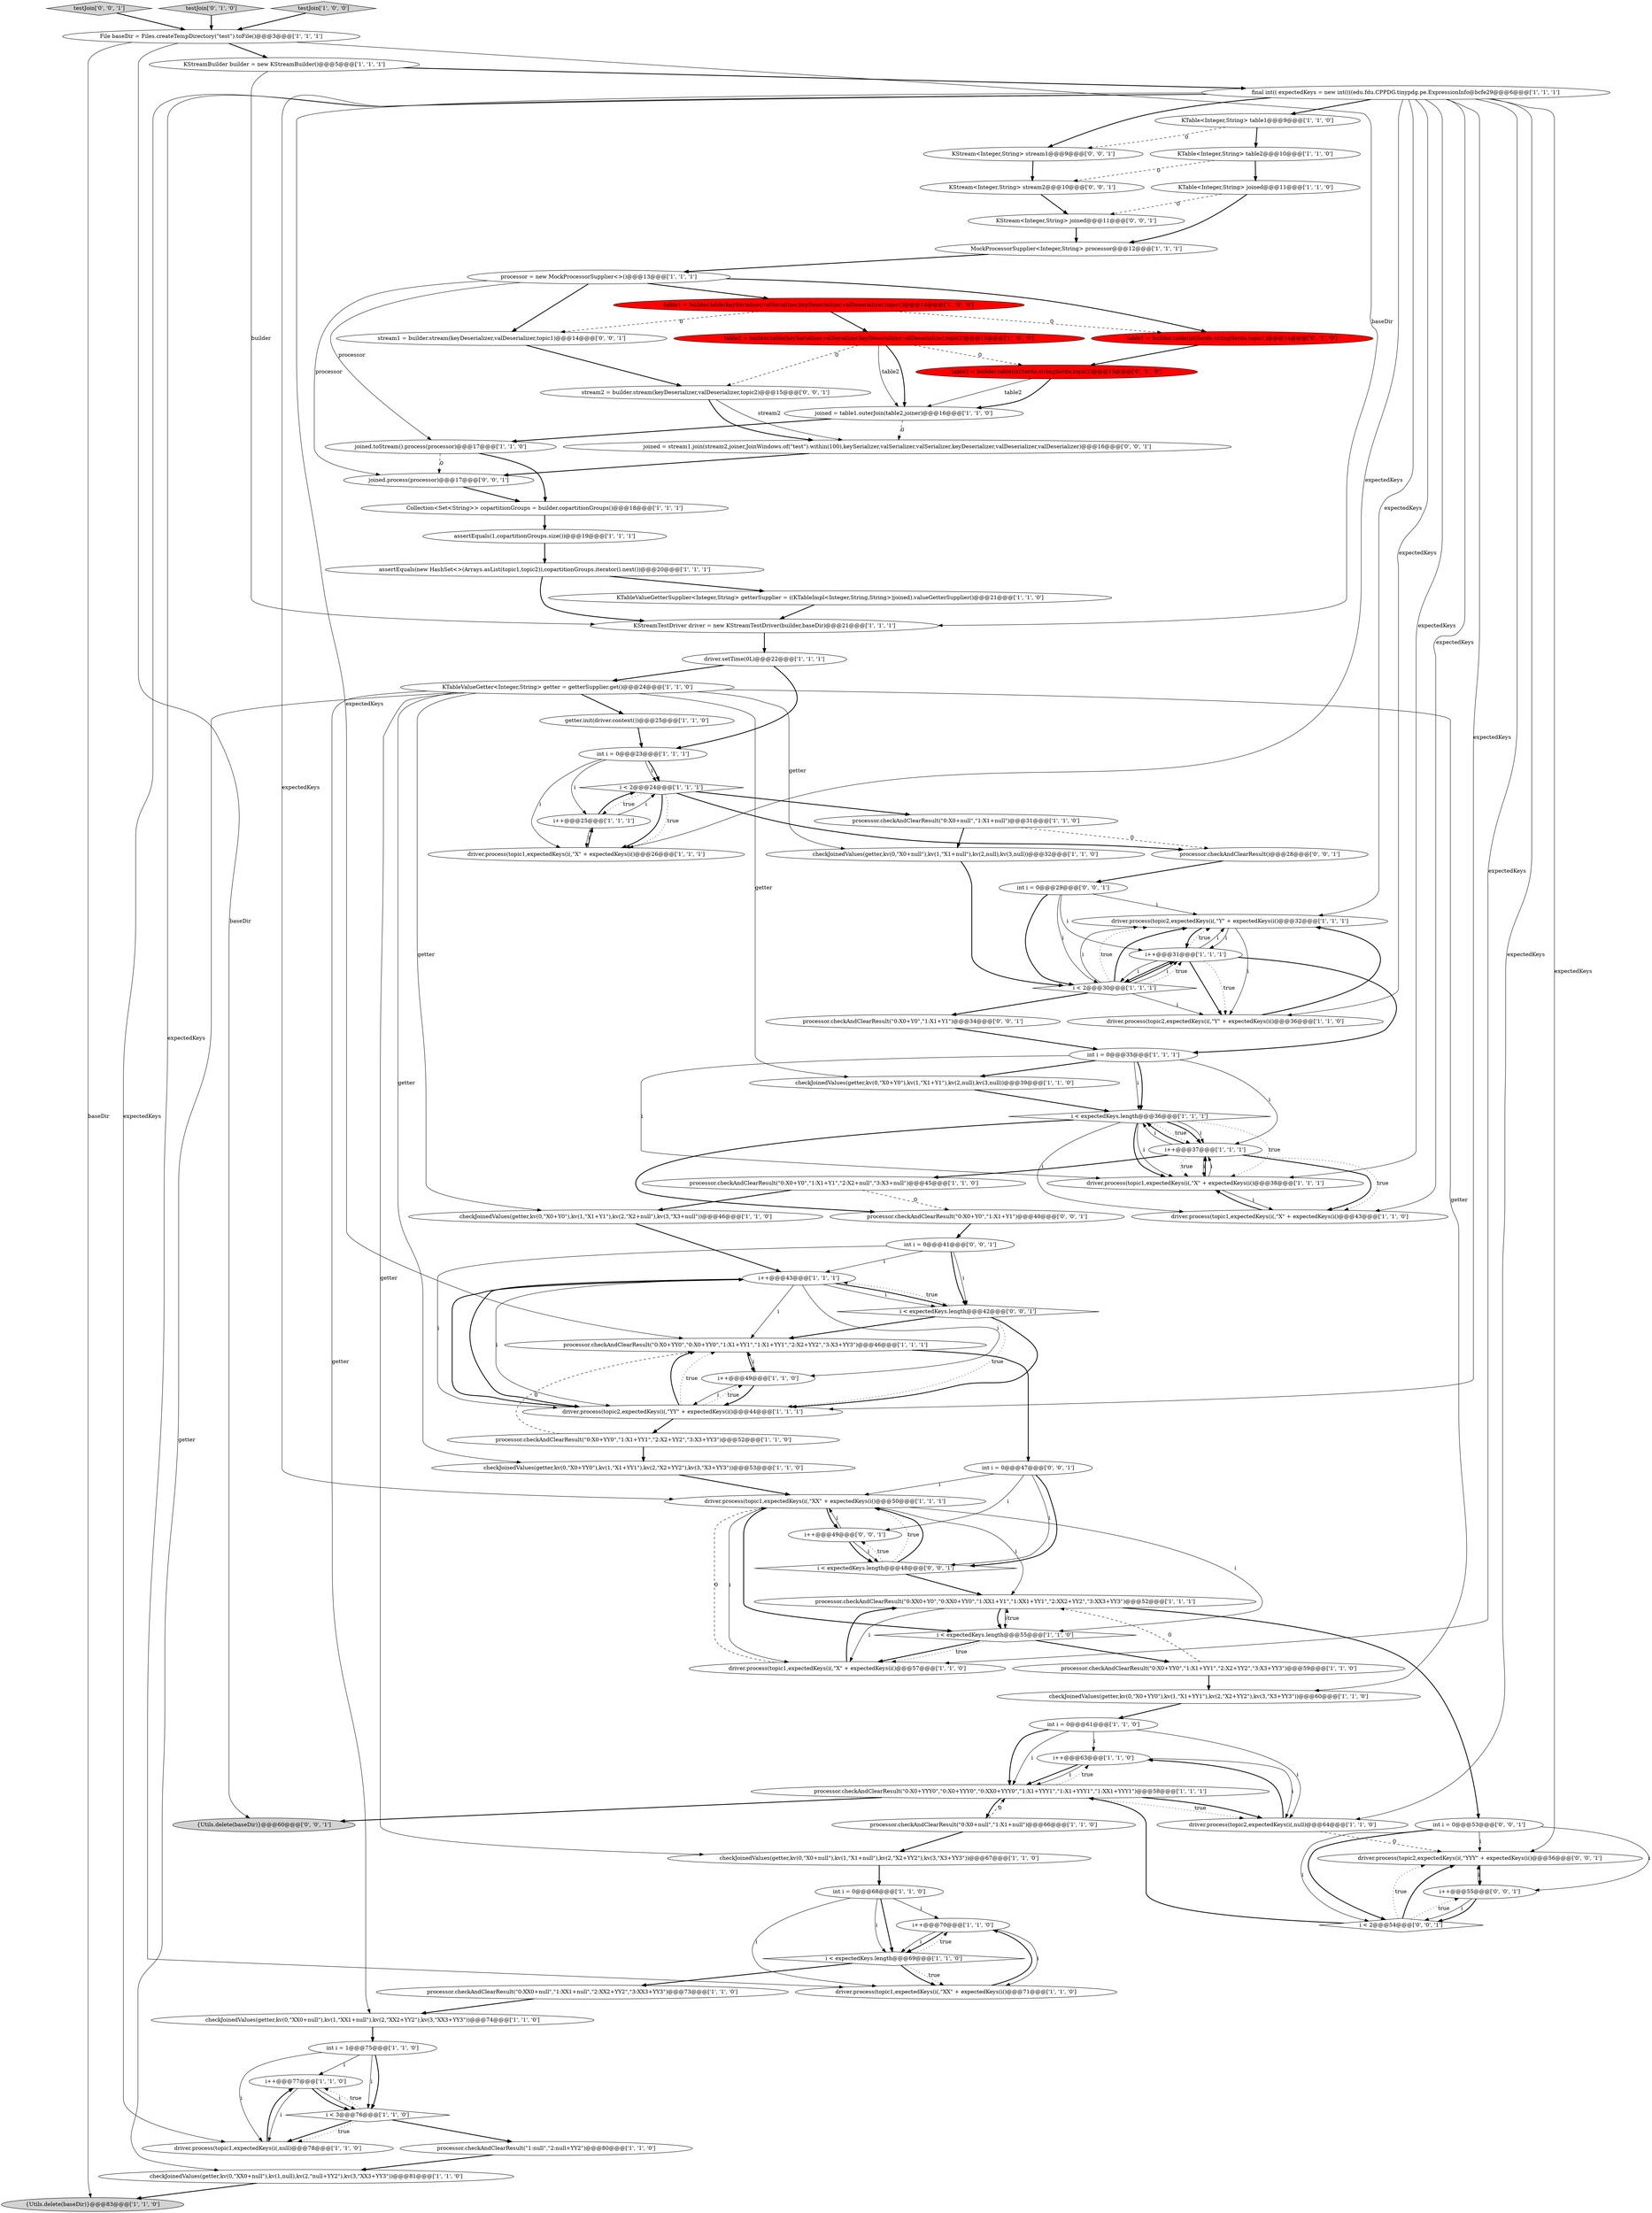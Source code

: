 digraph {
3 [style = filled, label = "i++@@@43@@@['1', '1', '1']", fillcolor = white, shape = ellipse image = "AAA0AAABBB1BBB"];
78 [style = filled, label = "joined.process(processor)@@@17@@@['0', '0', '1']", fillcolor = white, shape = ellipse image = "AAA0AAABBB3BBB"];
40 [style = filled, label = "processor.checkAndClearResult(\"0:XX0+Y0\",\"0:XX0+YY0\",\"1:XX1+Y1\",\"1:XX1+YY1\",\"2:XX2+YY2\",\"3:XX3+YY3\")@@@52@@@['1', '1', '1']", fillcolor = white, shape = ellipse image = "AAA0AAABBB1BBB"];
15 [style = filled, label = "checkJoinedValues(getter,kv(0,\"X0+null\"),kv(1,\"X1+null\"),kv(2,null),kv(3,null))@@@32@@@['1', '1', '0']", fillcolor = white, shape = ellipse image = "AAA0AAABBB1BBB"];
45 [style = filled, label = "joined.toStream().process(processor)@@@17@@@['1', '1', '0']", fillcolor = white, shape = ellipse image = "AAA0AAABBB1BBB"];
4 [style = filled, label = "i++@@@70@@@['1', '1', '0']", fillcolor = white, shape = ellipse image = "AAA0AAABBB1BBB"];
69 [style = filled, label = "processor.checkAndClearResult(\"0:X0+YY0\",\"0:X0+YY0\",\"1:X1+YY1\",\"1:X1+YY1\",\"2:X2+YY2\",\"3:X3+YY3\")@@@46@@@['1', '1', '1']", fillcolor = white, shape = ellipse image = "AAA0AAABBB1BBB"];
49 [style = filled, label = "checkJoinedValues(getter,kv(0,\"X0+YY0\"),kv(1,\"X1+YY1\"),kv(2,\"X2+YY2\"),kv(3,\"X3+YY3\"))@@@60@@@['1', '1', '0']", fillcolor = white, shape = ellipse image = "AAA0AAABBB1BBB"];
2 [style = filled, label = "Collection<Set<String>> copartitionGroups = builder.copartitionGroups()@@@18@@@['1', '1', '1']", fillcolor = white, shape = ellipse image = "AAA0AAABBB1BBB"];
22 [style = filled, label = "driver.process(topic1,expectedKeys(i(,\"XX\" + expectedKeys(i()@@@71@@@['1', '1', '0']", fillcolor = white, shape = ellipse image = "AAA0AAABBB1BBB"];
66 [style = filled, label = "int i = 1@@@75@@@['1', '1', '0']", fillcolor = white, shape = ellipse image = "AAA0AAABBB1BBB"];
23 [style = filled, label = "table2 = builder.table(keySerializer,valSerializer,keyDeserializer,valDeserializer,topic2)@@@15@@@['1', '0', '0']", fillcolor = red, shape = ellipse image = "AAA1AAABBB1BBB"];
70 [style = filled, label = "table2 = builder.table(intSerde,stringSerde,topic2)@@@15@@@['0', '1', '0']", fillcolor = red, shape = ellipse image = "AAA1AAABBB2BBB"];
56 [style = filled, label = "int i = 0@@@35@@@['1', '1', '1']", fillcolor = white, shape = ellipse image = "AAA0AAABBB1BBB"];
86 [style = filled, label = "{Utils.delete(baseDir)}@@@60@@@['0', '0', '1']", fillcolor = lightgray, shape = ellipse image = "AAA0AAABBB3BBB"];
82 [style = filled, label = "int i = 0@@@41@@@['0', '0', '1']", fillcolor = white, shape = ellipse image = "AAA0AAABBB3BBB"];
61 [style = filled, label = "processor.checkAndClearResult(\"0:X0+YY0\",\"1:X1+YY1\",\"2:X2+YY2\",\"3:X3+YY3\")@@@52@@@['1', '1', '0']", fillcolor = white, shape = ellipse image = "AAA0AAABBB1BBB"];
72 [style = filled, label = "table1 = builder.table(intSerde,stringSerde,topic1)@@@14@@@['0', '1', '0']", fillcolor = red, shape = ellipse image = "AAA1AAABBB2BBB"];
28 [style = filled, label = "driver.process(topic1,expectedKeys(i(,\"XX\" + expectedKeys(i()@@@50@@@['1', '1', '1']", fillcolor = white, shape = ellipse image = "AAA0AAABBB1BBB"];
12 [style = filled, label = "final int(( expectedKeys = new int((((edu.fdu.CPPDG.tinypdg.pe.ExpressionInfo@bcfe29@@@6@@@['1', '1', '1']", fillcolor = white, shape = ellipse image = "AAA0AAABBB1BBB"];
13 [style = filled, label = "processor.checkAndClearResult(\"0:X0+Y0\",\"1:X1+Y1\",\"2:X2+null\",\"3:X3+null\")@@@45@@@['1', '1', '0']", fillcolor = white, shape = ellipse image = "AAA0AAABBB1BBB"];
25 [style = filled, label = "i < expectedKeys.length@@@36@@@['1', '1', '1']", fillcolor = white, shape = diamond image = "AAA0AAABBB1BBB"];
26 [style = filled, label = "assertEquals(1,copartitionGroups.size())@@@19@@@['1', '1', '1']", fillcolor = white, shape = ellipse image = "AAA0AAABBB1BBB"];
38 [style = filled, label = "i++@@@37@@@['1', '1', '1']", fillcolor = white, shape = ellipse image = "AAA0AAABBB1BBB"];
46 [style = filled, label = "i++@@@31@@@['1', '1', '1']", fillcolor = white, shape = ellipse image = "AAA0AAABBB1BBB"];
0 [style = filled, label = "KTableValueGetter<Integer,String> getter = getterSupplier.get()@@@24@@@['1', '1', '0']", fillcolor = white, shape = ellipse image = "AAA0AAABBB1BBB"];
50 [style = filled, label = "joined = table1.outerJoin(table2,joiner)@@@16@@@['1', '1', '0']", fillcolor = white, shape = ellipse image = "AAA0AAABBB1BBB"];
39 [style = filled, label = "i++@@@63@@@['1', '1', '0']", fillcolor = white, shape = ellipse image = "AAA0AAABBB1BBB"];
67 [style = filled, label = "File baseDir = Files.createTempDirectory(\"test\").toFile()@@@3@@@['1', '1', '1']", fillcolor = white, shape = ellipse image = "AAA0AAABBB1BBB"];
58 [style = filled, label = "processor.checkAndClearResult(\"0:X0+null\",\"1:X1+null\")@@@66@@@['1', '1', '0']", fillcolor = white, shape = ellipse image = "AAA0AAABBB1BBB"];
32 [style = filled, label = "driver.process(topic2,expectedKeys(i(,\"Y\" + expectedKeys(i()@@@32@@@['1', '1', '1']", fillcolor = white, shape = ellipse image = "AAA0AAABBB1BBB"];
68 [style = filled, label = "i++@@@77@@@['1', '1', '0']", fillcolor = white, shape = ellipse image = "AAA0AAABBB1BBB"];
73 [style = filled, label = "joined = stream1.join(stream2,joiner,JoinWindows.of(\"test\").within(100),keySerializer,valSerializer,valSerializer,keyDeserializer,valDeserializer,valDeserializer)@@@16@@@['0', '0', '1']", fillcolor = white, shape = ellipse image = "AAA0AAABBB3BBB"];
54 [style = filled, label = "checkJoinedValues(getter,kv(0,\"X0+YY0\"),kv(1,\"X1+YY1\"),kv(2,\"X2+YY2\"),kv(3,\"X3+YY3\"))@@@53@@@['1', '1', '0']", fillcolor = white, shape = ellipse image = "AAA0AAABBB1BBB"];
52 [style = filled, label = "KTable<Integer,String> joined@@@11@@@['1', '1', '0']", fillcolor = white, shape = ellipse image = "AAA0AAABBB1BBB"];
24 [style = filled, label = "driver.process(topic2,expectedKeys(i(,\"YY\" + expectedKeys(i()@@@44@@@['1', '1', '1']", fillcolor = white, shape = ellipse image = "AAA0AAABBB1BBB"];
31 [style = filled, label = "processor.checkAndClearResult(\"0:XX0+null\",\"1:XX1+null\",\"2:XX2+YY2\",\"3:XX3+YY3\")@@@73@@@['1', '1', '0']", fillcolor = white, shape = ellipse image = "AAA0AAABBB1BBB"];
19 [style = filled, label = "i++@@@49@@@['1', '1', '0']", fillcolor = white, shape = ellipse image = "AAA0AAABBB1BBB"];
14 [style = filled, label = "processor.checkAndClearResult(\"0:X0+YYY0\",\"0:X0+YYY0\",\"0:XX0+YYY0\",\"1:X1+YYY1\",\"1:X1+YYY1\",\"1:XX1+YYY1\")@@@58@@@['1', '1', '1']", fillcolor = white, shape = ellipse image = "AAA0AAABBB1BBB"];
37 [style = filled, label = "table1 = builder.table(keySerializer,valSerializer,keyDeserializer,valDeserializer,topic1)@@@14@@@['1', '0', '0']", fillcolor = red, shape = ellipse image = "AAA1AAABBB1BBB"];
90 [style = filled, label = "KStream<Integer,String> joined@@@11@@@['0', '0', '1']", fillcolor = white, shape = ellipse image = "AAA0AAABBB3BBB"];
53 [style = filled, label = "assertEquals(new HashSet<>(Arrays.asList(topic1,topic2)),copartitionGroups.iterator().next())@@@20@@@['1', '1', '1']", fillcolor = white, shape = ellipse image = "AAA0AAABBB1BBB"];
10 [style = filled, label = "processor = new MockProcessorSupplier<>()@@@13@@@['1', '1', '1']", fillcolor = white, shape = ellipse image = "AAA0AAABBB1BBB"];
29 [style = filled, label = "driver.process(topic1,expectedKeys(i(,null)@@@78@@@['1', '1', '0']", fillcolor = white, shape = ellipse image = "AAA0AAABBB1BBB"];
44 [style = filled, label = "driver.setTime(0L)@@@22@@@['1', '1', '1']", fillcolor = white, shape = ellipse image = "AAA0AAABBB1BBB"];
36 [style = filled, label = "{Utils.delete(baseDir)}@@@83@@@['1', '1', '0']", fillcolor = lightgray, shape = ellipse image = "AAA0AAABBB1BBB"];
51 [style = filled, label = "checkJoinedValues(getter,kv(0,\"X0+null\"),kv(1,\"X1+null\"),kv(2,\"X2+YY2\"),kv(3,\"X3+YY3\"))@@@67@@@['1', '1', '0']", fillcolor = white, shape = ellipse image = "AAA0AAABBB1BBB"];
81 [style = filled, label = "testJoin['0', '0', '1']", fillcolor = lightgray, shape = diamond image = "AAA0AAABBB3BBB"];
21 [style = filled, label = "processor.checkAndClearResult(\"0:X0+YY0\",\"1:X1+YY1\",\"2:X2+YY2\",\"3:X3+YY3\")@@@59@@@['1', '1', '0']", fillcolor = white, shape = ellipse image = "AAA0AAABBB1BBB"];
33 [style = filled, label = "int i = 0@@@68@@@['1', '1', '0']", fillcolor = white, shape = ellipse image = "AAA0AAABBB1BBB"];
18 [style = filled, label = "int i = 0@@@23@@@['1', '1', '1']", fillcolor = white, shape = ellipse image = "AAA0AAABBB1BBB"];
7 [style = filled, label = "checkJoinedValues(getter,kv(0,\"XX0+null\"),kv(1,null),kv(2,\"null+YY2\"),kv(3,\"XX3+YY3\"))@@@81@@@['1', '1', '0']", fillcolor = white, shape = ellipse image = "AAA0AAABBB1BBB"];
27 [style = filled, label = "i < 2@@@24@@@['1', '1', '1']", fillcolor = white, shape = diamond image = "AAA0AAABBB1BBB"];
9 [style = filled, label = "processor.checkAndClearResult(\"1:null\",\"2:null+YY2\")@@@80@@@['1', '1', '0']", fillcolor = white, shape = ellipse image = "AAA0AAABBB1BBB"];
55 [style = filled, label = "driver.process(topic2,expectedKeys(i(,\"Y\" + expectedKeys(i()@@@36@@@['1', '1', '0']", fillcolor = white, shape = ellipse image = "AAA0AAABBB1BBB"];
83 [style = filled, label = "KStream<Integer,String> stream1@@@9@@@['0', '0', '1']", fillcolor = white, shape = ellipse image = "AAA0AAABBB3BBB"];
41 [style = filled, label = "int i = 0@@@61@@@['1', '1', '0']", fillcolor = white, shape = ellipse image = "AAA0AAABBB1BBB"];
84 [style = filled, label = "int i = 0@@@29@@@['0', '0', '1']", fillcolor = white, shape = ellipse image = "AAA0AAABBB3BBB"];
16 [style = filled, label = "i < 3@@@76@@@['1', '1', '0']", fillcolor = white, shape = diamond image = "AAA0AAABBB1BBB"];
47 [style = filled, label = "driver.process(topic1,expectedKeys(i(,\"X\" + expectedKeys(i()@@@43@@@['1', '1', '0']", fillcolor = white, shape = ellipse image = "AAA0AAABBB1BBB"];
80 [style = filled, label = "i++@@@55@@@['0', '0', '1']", fillcolor = white, shape = ellipse image = "AAA0AAABBB3BBB"];
60 [style = filled, label = "checkJoinedValues(getter,kv(0,\"X0+Y0\"),kv(1,\"X1+Y1\"),kv(2,null),kv(3,null))@@@39@@@['1', '1', '0']", fillcolor = white, shape = ellipse image = "AAA0AAABBB1BBB"];
8 [style = filled, label = "driver.process(topic1,expectedKeys(i(,\"X\" + expectedKeys(i()@@@38@@@['1', '1', '1']", fillcolor = white, shape = ellipse image = "AAA0AAABBB1BBB"];
87 [style = filled, label = "KStream<Integer,String> stream2@@@10@@@['0', '0', '1']", fillcolor = white, shape = ellipse image = "AAA0AAABBB3BBB"];
43 [style = filled, label = "processor.checkAndClearResult(\"0:X0+null\",\"1:X1+null\")@@@31@@@['1', '1', '0']", fillcolor = white, shape = ellipse image = "AAA0AAABBB1BBB"];
57 [style = filled, label = "driver.process(topic1,expectedKeys(i(,\"X\" + expectedKeys(i()@@@57@@@['1', '1', '0']", fillcolor = white, shape = ellipse image = "AAA0AAABBB1BBB"];
59 [style = filled, label = "getter.init(driver.context())@@@25@@@['1', '1', '0']", fillcolor = white, shape = ellipse image = "AAA0AAABBB1BBB"];
65 [style = filled, label = "KTableValueGetterSupplier<Integer,String> getterSupplier = ((KTableImpl<Integer,String,String>)joined).valueGetterSupplier()@@@21@@@['1', '1', '0']", fillcolor = white, shape = ellipse image = "AAA0AAABBB1BBB"];
74 [style = filled, label = "i++@@@49@@@['0', '0', '1']", fillcolor = white, shape = ellipse image = "AAA0AAABBB3BBB"];
75 [style = filled, label = "processor.checkAndClearResult(\"0:X0+Y0\",\"1:X1+Y1\")@@@40@@@['0', '0', '1']", fillcolor = white, shape = ellipse image = "AAA0AAABBB3BBB"];
88 [style = filled, label = "int i = 0@@@47@@@['0', '0', '1']", fillcolor = white, shape = ellipse image = "AAA0AAABBB3BBB"];
79 [style = filled, label = "i < 2@@@54@@@['0', '0', '1']", fillcolor = white, shape = diamond image = "AAA0AAABBB3BBB"];
76 [style = filled, label = "processor.checkAndClearResult()@@@28@@@['0', '0', '1']", fillcolor = white, shape = ellipse image = "AAA0AAABBB3BBB"];
35 [style = filled, label = "i < expectedKeys.length@@@69@@@['1', '1', '0']", fillcolor = white, shape = diamond image = "AAA0AAABBB1BBB"];
17 [style = filled, label = "KTable<Integer,String> table1@@@9@@@['1', '1', '0']", fillcolor = white, shape = ellipse image = "AAA0AAABBB1BBB"];
6 [style = filled, label = "i < expectedKeys.length@@@55@@@['1', '1', '0']", fillcolor = white, shape = diamond image = "AAA0AAABBB1BBB"];
71 [style = filled, label = "testJoin['0', '1', '0']", fillcolor = lightgray, shape = diamond image = "AAA0AAABBB2BBB"];
85 [style = filled, label = "driver.process(topic2,expectedKeys(i(,\"YYY\" + expectedKeys(i()@@@56@@@['0', '0', '1']", fillcolor = white, shape = ellipse image = "AAA0AAABBB3BBB"];
1 [style = filled, label = "i < 2@@@30@@@['1', '1', '1']", fillcolor = white, shape = diamond image = "AAA0AAABBB1BBB"];
42 [style = filled, label = "i++@@@25@@@['1', '1', '1']", fillcolor = white, shape = ellipse image = "AAA0AAABBB1BBB"];
34 [style = filled, label = "KStreamBuilder builder = new KStreamBuilder()@@@5@@@['1', '1', '1']", fillcolor = white, shape = ellipse image = "AAA0AAABBB1BBB"];
77 [style = filled, label = "i < expectedKeys.length@@@42@@@['0', '0', '1']", fillcolor = white, shape = diamond image = "AAA0AAABBB3BBB"];
5 [style = filled, label = "checkJoinedValues(getter,kv(0,\"XX0+null\"),kv(1,\"XX1+null\"),kv(2,\"XX2+YY2\"),kv(3,\"XX3+YY3\"))@@@74@@@['1', '1', '0']", fillcolor = white, shape = ellipse image = "AAA0AAABBB1BBB"];
30 [style = filled, label = "driver.process(topic1,expectedKeys(i(,\"X\" + expectedKeys(i()@@@26@@@['1', '1', '1']", fillcolor = white, shape = ellipse image = "AAA0AAABBB1BBB"];
62 [style = filled, label = "testJoin['1', '0', '0']", fillcolor = lightgray, shape = diamond image = "AAA0AAABBB1BBB"];
20 [style = filled, label = "KTable<Integer,String> table2@@@10@@@['1', '1', '0']", fillcolor = white, shape = ellipse image = "AAA0AAABBB1BBB"];
89 [style = filled, label = "i < expectedKeys.length@@@48@@@['0', '0', '1']", fillcolor = white, shape = diamond image = "AAA0AAABBB3BBB"];
63 [style = filled, label = "MockProcessorSupplier<Integer,String> processor@@@12@@@['1', '1', '1']", fillcolor = white, shape = ellipse image = "AAA0AAABBB1BBB"];
48 [style = filled, label = "checkJoinedValues(getter,kv(0,\"X0+Y0\"),kv(1,\"X1+Y1\"),kv(2,\"X2+null\"),kv(3,\"X3+null\"))@@@46@@@['1', '1', '0']", fillcolor = white, shape = ellipse image = "AAA0AAABBB1BBB"];
64 [style = filled, label = "KStreamTestDriver driver = new KStreamTestDriver(builder,baseDir)@@@21@@@['1', '1', '1']", fillcolor = white, shape = ellipse image = "AAA0AAABBB1BBB"];
94 [style = filled, label = "processor.checkAndClearResult(\"0:X0+Y0\",\"1:X1+Y1\")@@@34@@@['0', '0', '1']", fillcolor = white, shape = ellipse image = "AAA0AAABBB3BBB"];
92 [style = filled, label = "int i = 0@@@53@@@['0', '0', '1']", fillcolor = white, shape = ellipse image = "AAA0AAABBB3BBB"];
11 [style = filled, label = "driver.process(topic2,expectedKeys(i(,null)@@@64@@@['1', '1', '0']", fillcolor = white, shape = ellipse image = "AAA0AAABBB1BBB"];
93 [style = filled, label = "stream2 = builder.stream(keyDeserializer,valDeserializer,topic2)@@@15@@@['0', '0', '1']", fillcolor = white, shape = ellipse image = "AAA0AAABBB3BBB"];
91 [style = filled, label = "stream1 = builder.stream(keyDeserializer,valDeserializer,topic1)@@@14@@@['0', '0', '1']", fillcolor = white, shape = ellipse image = "AAA0AAABBB3BBB"];
80->79 [style = solid, label="i"];
82->24 [style = solid, label="i"];
6->57 [style = bold, label=""];
46->55 [style = dotted, label="true"];
2->26 [style = bold, label=""];
28->6 [style = bold, label=""];
48->3 [style = bold, label=""];
84->1 [style = bold, label=""];
40->6 [style = bold, label=""];
3->24 [style = bold, label=""];
41->39 [style = solid, label="i"];
16->68 [style = dotted, label="true"];
92->85 [style = solid, label="i"];
28->6 [style = solid, label="i"];
38->25 [style = solid, label="i"];
39->14 [style = bold, label=""];
10->72 [style = bold, label=""];
84->32 [style = solid, label="i"];
9->7 [style = bold, label=""];
3->69 [style = solid, label="i"];
1->32 [style = solid, label="i"];
11->85 [style = dashed, label="0"];
62->67 [style = bold, label=""];
1->46 [style = bold, label=""];
19->24 [style = bold, label=""];
22->4 [style = bold, label=""];
42->27 [style = solid, label="i"];
14->86 [style = bold, label=""];
71->67 [style = bold, label=""];
19->24 [style = solid, label="i"];
12->85 [style = solid, label="expectedKeys"];
67->34 [style = bold, label=""];
53->65 [style = bold, label=""];
37->72 [style = dashed, label="0"];
3->77 [style = solid, label="i"];
38->8 [style = dotted, label="true"];
12->22 [style = solid, label="expectedKeys"];
14->39 [style = dotted, label="true"];
50->45 [style = bold, label=""];
84->1 [style = solid, label="i"];
14->11 [style = dotted, label="true"];
25->75 [style = bold, label=""];
88->89 [style = solid, label="i"];
0->60 [style = solid, label="getter"];
44->18 [style = bold, label=""];
82->3 [style = solid, label="i"];
27->76 [style = bold, label=""];
32->46 [style = solid, label="i"];
35->22 [style = dotted, label="true"];
14->11 [style = bold, label=""];
16->9 [style = bold, label=""];
66->68 [style = solid, label="i"];
17->20 [style = bold, label=""];
3->77 [style = bold, label=""];
1->46 [style = solid, label="i"];
35->31 [style = bold, label=""];
20->87 [style = dashed, label="0"];
89->28 [style = dotted, label="true"];
61->69 [style = dashed, label="0"];
57->40 [style = bold, label=""];
74->89 [style = bold, label=""];
10->45 [style = solid, label="processor"];
89->74 [style = dotted, label="true"];
27->30 [style = bold, label=""];
30->42 [style = bold, label=""];
31->5 [style = bold, label=""];
16->29 [style = bold, label=""];
68->29 [style = solid, label="i"];
77->24 [style = dotted, label="true"];
56->25 [style = solid, label="i"];
76->84 [style = bold, label=""];
20->52 [style = bold, label=""];
56->25 [style = bold, label=""];
82->77 [style = solid, label="i"];
25->38 [style = dotted, label="true"];
8->38 [style = bold, label=""];
1->32 [style = dotted, label="true"];
88->74 [style = solid, label="i"];
46->32 [style = dotted, label="true"];
80->79 [style = bold, label=""];
66->29 [style = solid, label="i"];
33->22 [style = solid, label="i"];
12->32 [style = solid, label="expectedKeys"];
58->51 [style = bold, label=""];
12->57 [style = solid, label="expectedKeys"];
33->35 [style = solid, label="i"];
40->92 [style = bold, label=""];
58->14 [style = dashed, label="0"];
69->88 [style = bold, label=""];
73->78 [style = bold, label=""];
59->18 [style = bold, label=""];
38->47 [style = bold, label=""];
49->41 [style = bold, label=""];
1->32 [style = bold, label=""];
38->25 [style = bold, label=""];
66->16 [style = solid, label="i"];
24->19 [style = dotted, label="true"];
6->57 [style = dotted, label="true"];
39->14 [style = solid, label="i"];
79->80 [style = dotted, label="true"];
70->50 [style = solid, label="table2"];
68->16 [style = bold, label=""];
55->32 [style = bold, label=""];
8->38 [style = solid, label="i"];
27->42 [style = dotted, label="true"];
53->64 [style = bold, label=""];
75->82 [style = bold, label=""];
12->28 [style = solid, label="expectedKeys"];
37->91 [style = dashed, label="0"];
24->3 [style = bold, label=""];
0->15 [style = solid, label="getter"];
52->63 [style = bold, label=""];
25->8 [style = dotted, label="true"];
85->80 [style = bold, label=""];
0->7 [style = solid, label="getter"];
25->38 [style = bold, label=""];
63->10 [style = bold, label=""];
33->4 [style = solid, label="i"];
6->40 [style = dotted, label="true"];
70->50 [style = bold, label=""];
24->61 [style = bold, label=""];
64->44 [style = bold, label=""];
12->11 [style = solid, label="expectedKeys"];
3->24 [style = solid, label="i"];
45->78 [style = dashed, label="0"];
46->56 [style = bold, label=""];
27->43 [style = bold, label=""];
32->46 [style = bold, label=""];
43->76 [style = dashed, label="0"];
24->69 [style = bold, label=""];
26->53 [style = bold, label=""];
12->55 [style = solid, label="expectedKeys"];
6->21 [style = bold, label=""];
56->60 [style = bold, label=""];
82->77 [style = bold, label=""];
3->19 [style = solid, label="i"];
78->2 [style = bold, label=""];
12->17 [style = bold, label=""];
10->78 [style = solid, label="processor"];
77->69 [style = bold, label=""];
8->47 [style = solid, label="i"];
87->90 [style = bold, label=""];
0->51 [style = solid, label="getter"];
13->48 [style = bold, label=""];
84->46 [style = solid, label="i"];
56->8 [style = solid, label="i"];
23->93 [style = dashed, label="0"];
14->58 [style = bold, label=""];
25->47 [style = solid, label="i"];
77->24 [style = bold, label=""];
38->8 [style = solid, label="i"];
45->2 [style = bold, label=""];
23->50 [style = solid, label="table2"];
89->28 [style = bold, label=""];
90->63 [style = bold, label=""];
12->30 [style = solid, label="expectedKeys"];
80->85 [style = solid, label="i"];
46->32 [style = solid, label="i"];
88->28 [style = solid, label="i"];
60->25 [style = bold, label=""];
12->69 [style = solid, label="expectedKeys"];
1->46 [style = dotted, label="true"];
23->70 [style = dashed, label="0"];
29->68 [style = bold, label=""];
68->16 [style = solid, label="i"];
12->29 [style = solid, label="expectedKeys"];
39->11 [style = solid, label="i"];
92->79 [style = bold, label=""];
1->55 [style = solid, label="i"];
52->90 [style = dashed, label="0"];
66->16 [style = bold, label=""];
25->38 [style = solid, label="i"];
24->69 [style = dotted, label="true"];
4->35 [style = solid, label="i"];
0->54 [style = solid, label="getter"];
18->30 [style = solid, label="i"];
42->27 [style = bold, label=""];
21->49 [style = bold, label=""];
40->6 [style = solid, label="i"];
74->28 [style = solid, label="i"];
61->54 [style = bold, label=""];
32->55 [style = solid, label="i"];
25->8 [style = solid, label="i"];
54->28 [style = bold, label=""];
10->91 [style = bold, label=""];
18->42 [style = solid, label="i"];
41->11 [style = solid, label="i"];
92->80 [style = solid, label="i"];
16->29 [style = dotted, label="true"];
7->36 [style = bold, label=""];
41->14 [style = bold, label=""];
0->59 [style = bold, label=""];
23->50 [style = bold, label=""];
10->37 [style = bold, label=""];
46->55 [style = bold, label=""];
15->1 [style = bold, label=""];
4->22 [style = solid, label="i"];
56->38 [style = solid, label="i"];
74->89 [style = solid, label="i"];
35->4 [style = dotted, label="true"];
12->83 [style = bold, label=""];
4->35 [style = bold, label=""];
33->35 [style = bold, label=""];
93->73 [style = solid, label="stream2"];
91->93 [style = bold, label=""];
0->5 [style = solid, label="getter"];
47->8 [style = bold, label=""];
46->1 [style = solid, label="i"];
72->70 [style = bold, label=""];
35->22 [style = bold, label=""];
65->64 [style = bold, label=""];
67->36 [style = solid, label="baseDir"];
67->86 [style = solid, label="baseDir"];
88->89 [style = bold, label=""];
81->67 [style = bold, label=""];
67->64 [style = solid, label="baseDir"];
77->3 [style = dotted, label="true"];
0->49 [style = solid, label="getter"];
18->27 [style = solid, label="i"];
5->66 [style = bold, label=""];
13->75 [style = dashed, label="0"];
50->73 [style = dashed, label="0"];
34->12 [style = bold, label=""];
37->23 [style = bold, label=""];
79->85 [style = dotted, label="true"];
79->85 [style = bold, label=""];
1->94 [style = bold, label=""];
79->14 [style = bold, label=""];
0->48 [style = solid, label="getter"];
41->14 [style = solid, label="i"];
89->40 [style = bold, label=""];
27->30 [style = dotted, label="true"];
12->24 [style = solid, label="expectedKeys"];
17->83 [style = dashed, label="0"];
18->27 [style = bold, label=""];
43->15 [style = bold, label=""];
46->1 [style = bold, label=""];
34->64 [style = solid, label="builder"];
94->56 [style = bold, label=""];
40->57 [style = solid, label="i"];
42->30 [style = solid, label="i"];
12->8 [style = solid, label="expectedKeys"];
28->57 [style = solid, label="i"];
38->47 [style = dotted, label="true"];
21->40 [style = dashed, label="0"];
11->39 [style = bold, label=""];
57->28 [style = dashed, label="0"];
28->40 [style = solid, label="i"];
25->8 [style = bold, label=""];
12->47 [style = solid, label="expectedKeys"];
19->69 [style = solid, label="i"];
38->13 [style = bold, label=""];
92->79 [style = solid, label="i"];
28->74 [style = bold, label=""];
83->87 [style = bold, label=""];
69->19 [style = bold, label=""];
93->73 [style = bold, label=""];
44->0 [style = bold, label=""];
51->33 [style = bold, label=""];
}
